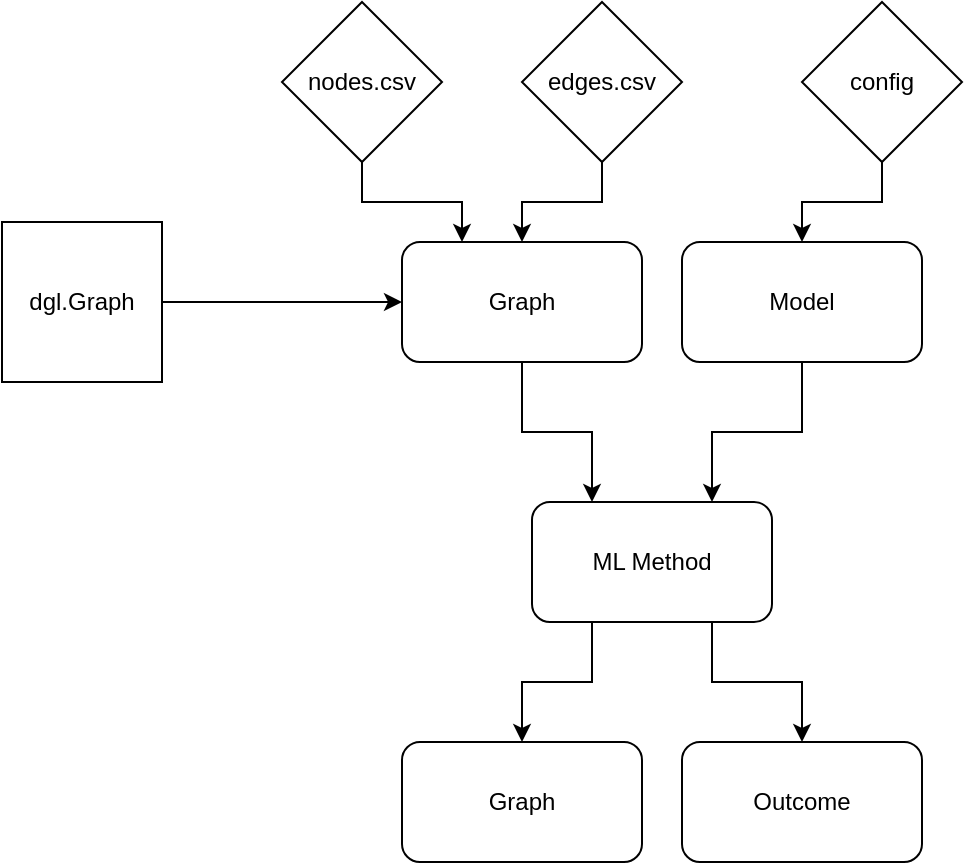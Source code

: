 <mxfile version="21.6.1" type="github">
  <diagram name="Page-1" id="xuXbtgm2HVzdmDmEeFDL">
    <mxGraphModel dx="1379" dy="796" grid="1" gridSize="10" guides="1" tooltips="1" connect="1" arrows="1" fold="1" page="1" pageScale="1" pageWidth="850" pageHeight="1100" math="0" shadow="0">
      <root>
        <mxCell id="0" />
        <mxCell id="1" parent="0" />
        <mxCell id="7WtlCSN6lcOJct1flhyr-5" style="edgeStyle=orthogonalEdgeStyle;rounded=0;orthogonalLoop=1;jettySize=auto;html=1;exitX=0.5;exitY=1;exitDx=0;exitDy=0;entryX=0.25;entryY=0;entryDx=0;entryDy=0;" edge="1" parent="1" source="7WtlCSN6lcOJct1flhyr-1" target="7WtlCSN6lcOJct1flhyr-4">
          <mxGeometry relative="1" as="geometry" />
        </mxCell>
        <mxCell id="7WtlCSN6lcOJct1flhyr-1" value="Graph" style="rounded=1;whiteSpace=wrap;html=1;" vertex="1" parent="1">
          <mxGeometry x="360" y="260" width="120" height="60" as="geometry" />
        </mxCell>
        <mxCell id="7WtlCSN6lcOJct1flhyr-6" style="edgeStyle=orthogonalEdgeStyle;rounded=0;orthogonalLoop=1;jettySize=auto;html=1;exitX=0.5;exitY=1;exitDx=0;exitDy=0;entryX=0.75;entryY=0;entryDx=0;entryDy=0;" edge="1" parent="1" source="7WtlCSN6lcOJct1flhyr-2" target="7WtlCSN6lcOJct1flhyr-4">
          <mxGeometry relative="1" as="geometry" />
        </mxCell>
        <mxCell id="7WtlCSN6lcOJct1flhyr-2" value="Model" style="rounded=1;whiteSpace=wrap;html=1;" vertex="1" parent="1">
          <mxGeometry x="500" y="260" width="120" height="60" as="geometry" />
        </mxCell>
        <mxCell id="7WtlCSN6lcOJct1flhyr-8" style="edgeStyle=orthogonalEdgeStyle;rounded=0;orthogonalLoop=1;jettySize=auto;html=1;exitX=0.25;exitY=1;exitDx=0;exitDy=0;entryX=0.5;entryY=0;entryDx=0;entryDy=0;" edge="1" parent="1" source="7WtlCSN6lcOJct1flhyr-4" target="7WtlCSN6lcOJct1flhyr-7">
          <mxGeometry relative="1" as="geometry" />
        </mxCell>
        <mxCell id="7WtlCSN6lcOJct1flhyr-12" style="edgeStyle=orthogonalEdgeStyle;rounded=0;orthogonalLoop=1;jettySize=auto;html=1;exitX=0.75;exitY=1;exitDx=0;exitDy=0;entryX=0.5;entryY=0;entryDx=0;entryDy=0;" edge="1" parent="1" source="7WtlCSN6lcOJct1flhyr-4" target="7WtlCSN6lcOJct1flhyr-9">
          <mxGeometry relative="1" as="geometry" />
        </mxCell>
        <mxCell id="7WtlCSN6lcOJct1flhyr-4" value="ML Method" style="rounded=1;whiteSpace=wrap;html=1;" vertex="1" parent="1">
          <mxGeometry x="425" y="390" width="120" height="60" as="geometry" />
        </mxCell>
        <mxCell id="7WtlCSN6lcOJct1flhyr-7" value="Graph" style="rounded=1;whiteSpace=wrap;html=1;" vertex="1" parent="1">
          <mxGeometry x="360" y="510" width="120" height="60" as="geometry" />
        </mxCell>
        <mxCell id="7WtlCSN6lcOJct1flhyr-9" value="Outcome" style="rounded=1;whiteSpace=wrap;html=1;" vertex="1" parent="1">
          <mxGeometry x="500" y="510" width="120" height="60" as="geometry" />
        </mxCell>
        <mxCell id="7WtlCSN6lcOJct1flhyr-17" style="edgeStyle=orthogonalEdgeStyle;rounded=0;orthogonalLoop=1;jettySize=auto;html=1;exitX=0.5;exitY=1;exitDx=0;exitDy=0;entryX=0.25;entryY=0;entryDx=0;entryDy=0;" edge="1" parent="1" source="7WtlCSN6lcOJct1flhyr-15" target="7WtlCSN6lcOJct1flhyr-1">
          <mxGeometry relative="1" as="geometry" />
        </mxCell>
        <mxCell id="7WtlCSN6lcOJct1flhyr-15" value="nodes.csv" style="rhombus;whiteSpace=wrap;html=1;" vertex="1" parent="1">
          <mxGeometry x="300" y="140" width="80" height="80" as="geometry" />
        </mxCell>
        <mxCell id="7WtlCSN6lcOJct1flhyr-18" style="edgeStyle=orthogonalEdgeStyle;rounded=0;orthogonalLoop=1;jettySize=auto;html=1;exitX=0.5;exitY=1;exitDx=0;exitDy=0;" edge="1" parent="1" source="7WtlCSN6lcOJct1flhyr-16" target="7WtlCSN6lcOJct1flhyr-1">
          <mxGeometry relative="1" as="geometry" />
        </mxCell>
        <mxCell id="7WtlCSN6lcOJct1flhyr-16" value="edges.csv" style="rhombus;whiteSpace=wrap;html=1;" vertex="1" parent="1">
          <mxGeometry x="420" y="140" width="80" height="80" as="geometry" />
        </mxCell>
        <mxCell id="7WtlCSN6lcOJct1flhyr-20" style="edgeStyle=orthogonalEdgeStyle;rounded=0;orthogonalLoop=1;jettySize=auto;html=1;exitX=0.5;exitY=1;exitDx=0;exitDy=0;" edge="1" parent="1" source="7WtlCSN6lcOJct1flhyr-19" target="7WtlCSN6lcOJct1flhyr-2">
          <mxGeometry relative="1" as="geometry" />
        </mxCell>
        <mxCell id="7WtlCSN6lcOJct1flhyr-19" value="config" style="rhombus;whiteSpace=wrap;html=1;" vertex="1" parent="1">
          <mxGeometry x="560" y="140" width="80" height="80" as="geometry" />
        </mxCell>
        <mxCell id="7WtlCSN6lcOJct1flhyr-22" style="edgeStyle=orthogonalEdgeStyle;rounded=0;orthogonalLoop=1;jettySize=auto;html=1;exitX=1;exitY=0.5;exitDx=0;exitDy=0;" edge="1" parent="1" source="7WtlCSN6lcOJct1flhyr-21" target="7WtlCSN6lcOJct1flhyr-1">
          <mxGeometry relative="1" as="geometry" />
        </mxCell>
        <mxCell id="7WtlCSN6lcOJct1flhyr-21" value="dgl.Graph" style="whiteSpace=wrap;html=1;aspect=fixed;" vertex="1" parent="1">
          <mxGeometry x="160" y="250" width="80" height="80" as="geometry" />
        </mxCell>
      </root>
    </mxGraphModel>
  </diagram>
</mxfile>
